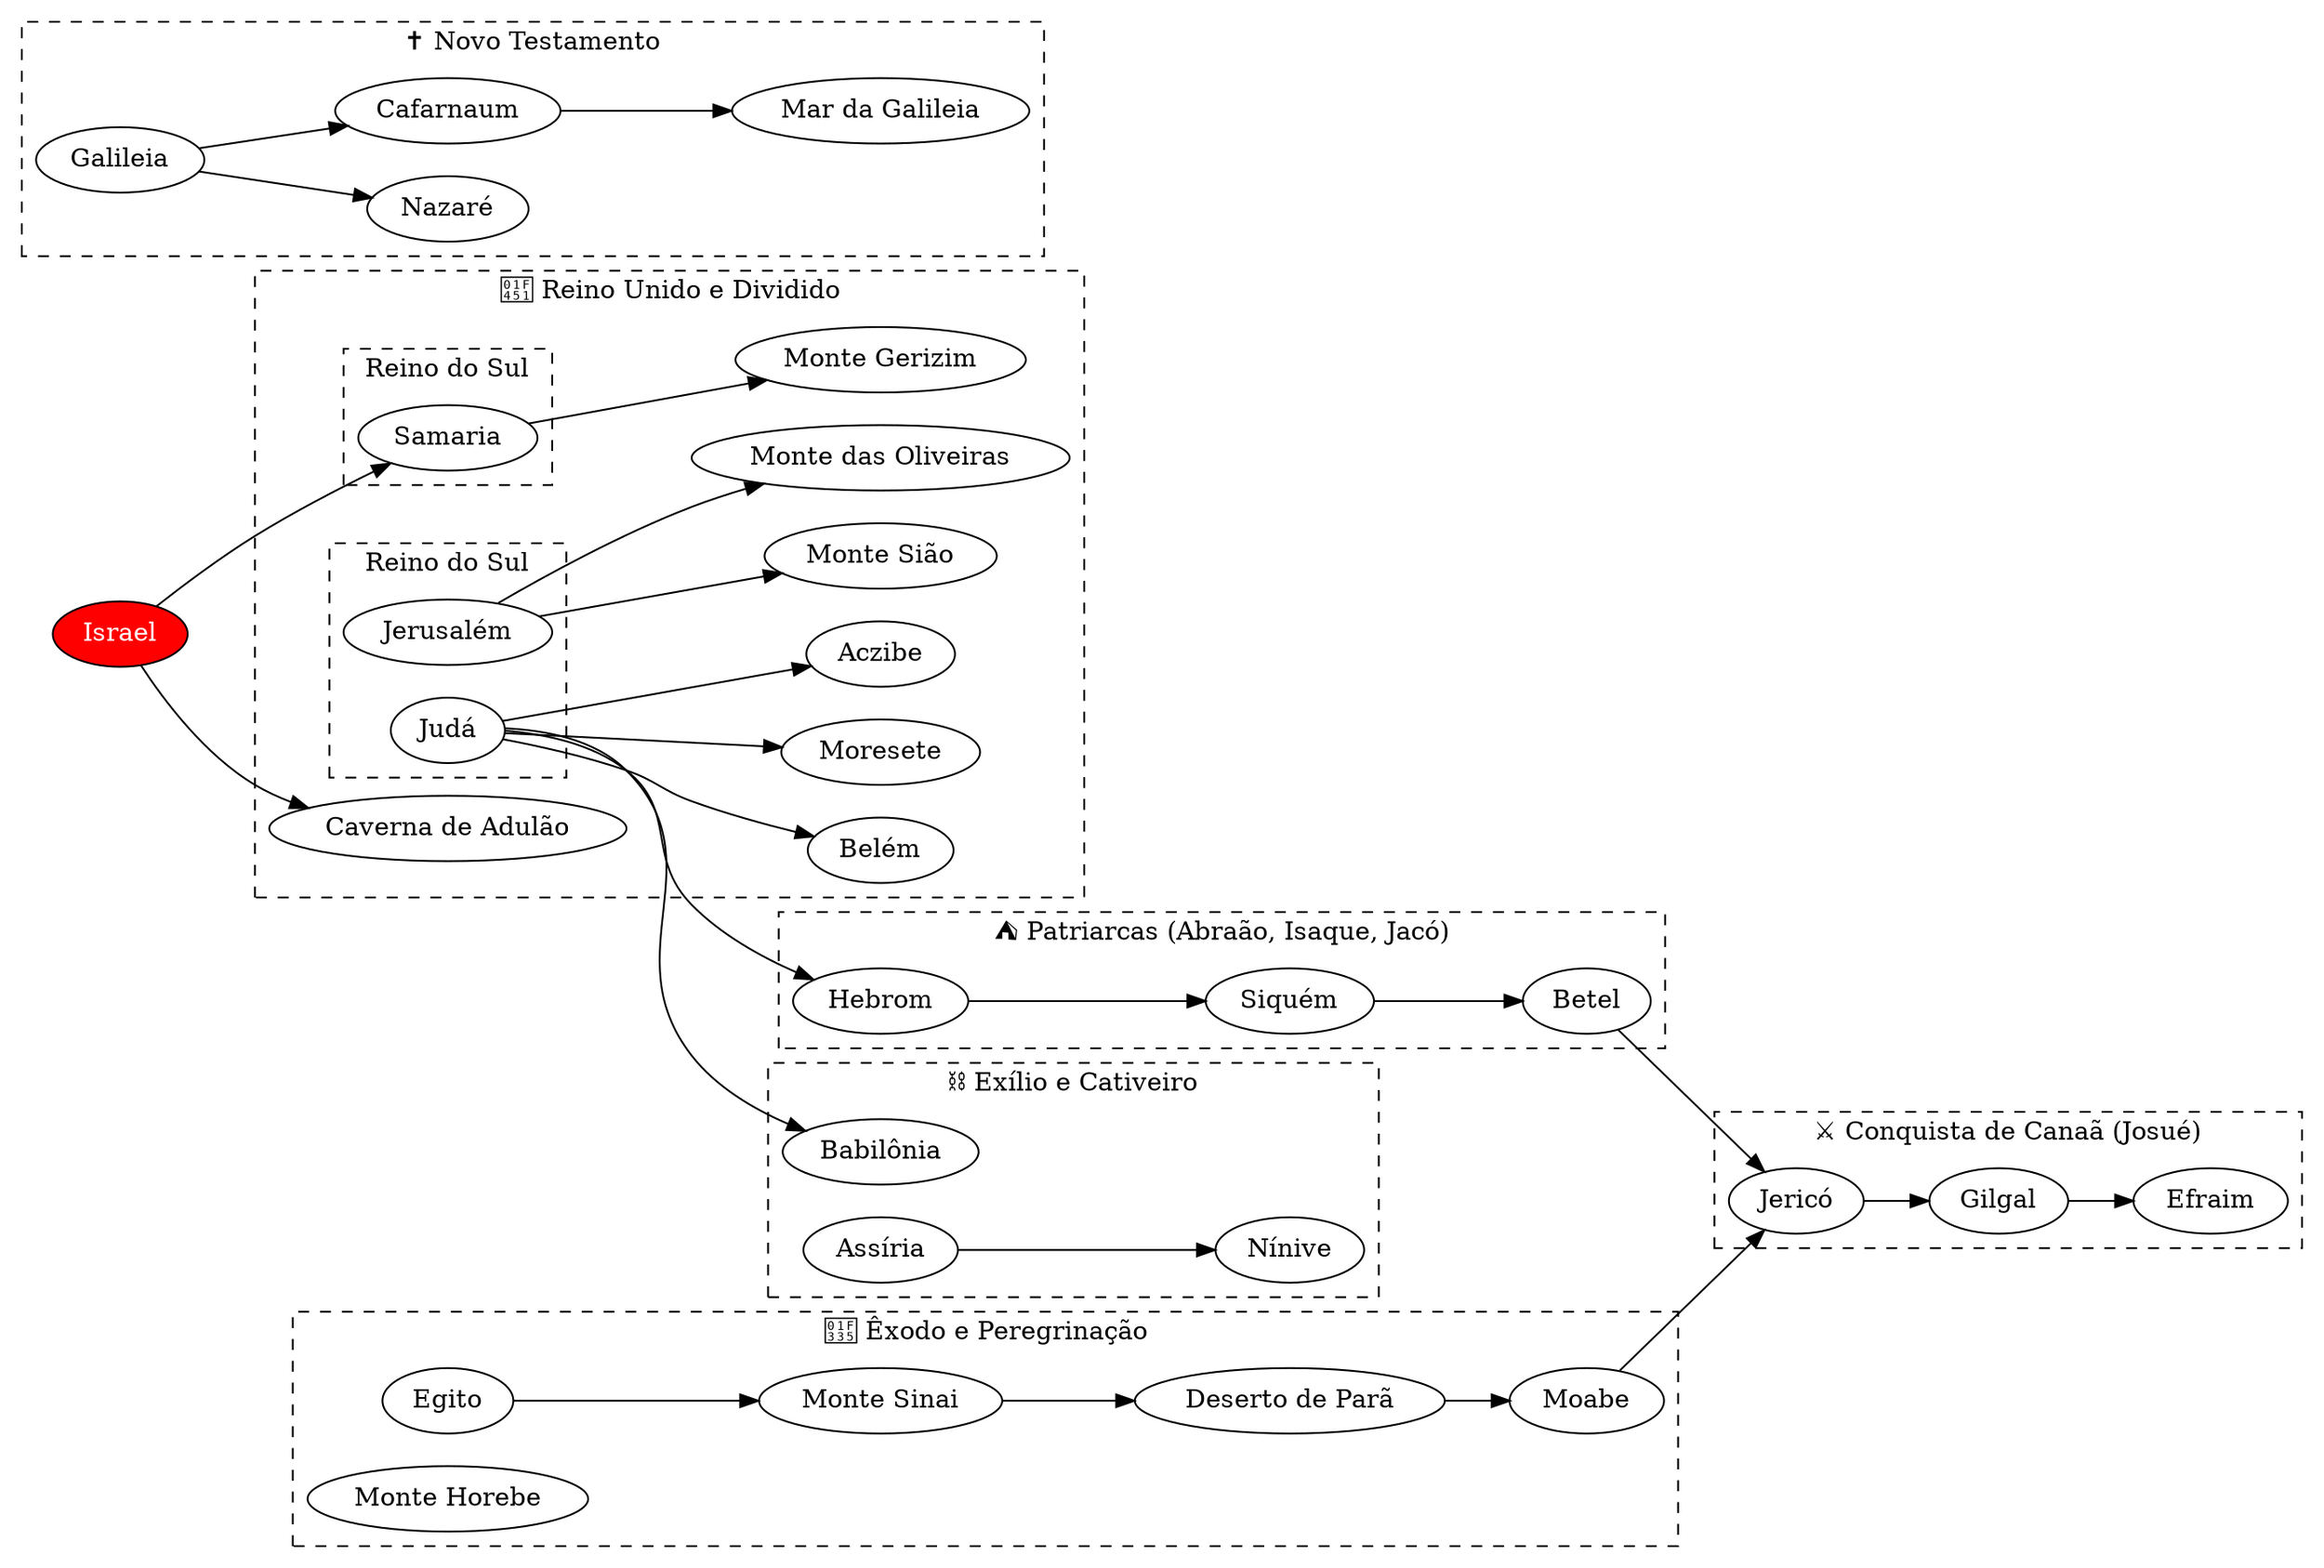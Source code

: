 digraph Locais {
    rankdir=LR; // Esquerda para direita como linha do tempo

    // Como encontrar um nó
    // Entidade  [style=filled, fillcolor=red, fontcolor=white]
    // Exemplo de como encontrar um nó
    Israel  [style=filled, fillcolor=red, fontcolor=white]
    
    // === Patriarcas ===
    subgraph cluster_patriarcas {
        label="⛺ Patriarcas (Abraão, Isaque, Jacó)";
        style=dashed;

        Hebrom [label="Hebrom" tooltip="Abraão habitou aqui e comprou o túmulo da família (Macpela)"];
        Siquém [label="Siquém" tooltip="Local de Jacó e alianças em Gênesis"];
        Betel [label="Betel" tooltip="Jacó teve a visão da escada (Gn 28)"];
    }

    // === Êxodo ===
    subgraph cluster_exodo {
        label="🌵 Êxodo e Peregrinação";
        style=dashed;

        Egito [label="Egito" tooltip="Local de escravidão do povo hebreu"];
        Sinai [label="Monte Sinai" tooltip="Moisés recebeu a Lei (Êx 19-20)"];
        Horebe [label="Monte Horebe" tooltip="Sarça ardente (Êx 3)"];
        Paran [label="Deserto de Parã" tooltip="Acampamento durante peregrinação (Nm 10)"];
        Moabe [label="Moabe" tooltip="De onde Moisés viu a Terra Prometida (Dt 34)"];
    }

    // === Conquista ===
    subgraph cluster_conquista {
        label="⚔️ Conquista de Canaã (Josué)";
        style=dashed;

        Jericó [label="Jericó" tooltip="Primeira cidade conquistada (Js 6)"];
        Gilgal [label="Gilgal" tooltip="Primeiro acampamento em Canaã; renovação da aliança (Js 5)"];
        Efraim [label="Efraim" tooltip="Tribo israelita no centro de Canaã"];
    }

    // === Reino de Israel/Judá ===
    subgraph cluster_reino {
        label="👑 Reino Unido e Dividido";
        style=dashed;
        
        "Monte Sião" [label="Monte Sião" tooltip="Símbolo da cidade santa e presença de Deus"];
        "Monte das Oliveiras" [label="Monte das Oliveiras" tooltip="Monte a leste de Jerusalém; lugar profético e do ministério de Jesus"];
        
        Gerizim [label="Monte Gerizim" tooltip="Monte da bênção em Deuteronômio, mais tarde templo samaritano"];
        
        Belém [label="Belém" tooltip="Cidade de Davi e nascimento de Jesus"];
        Adulão [label="Caverna de Adulão" tooltip="Refúgio de Davi contra Saul"];
        Moresete [label="Moresete" tooltip="Cidade natal do profeta Miqueias"];
        Aczibe [label="Aczibe" tooltip="Cidade mencionada em Miqueias 1:14"];
        subgraph cluster_reino_norte {
            label="Reino do Sul";
            style=dashed;
    
            Samaria [label="Samaria" tooltip="Capital do Reino do Norte"];
        }
        
        subgraph cluster_reino_sul {
            label="Reino do Sul";
            style=dashed;
    
            Judá [label="Judá" tooltip="Reino do Sul, com Jerusalém como capital"];
            Jerusalém [label="Jerusalém" tooltip="Capital de Davi e Salomão; templo construído aqui"];
        }
    }

    // === Exílio ===
    subgraph cluster_exilio {
        label="⛓️ Exílio e Cativeiro";
        style=dashed;

        Babilonia [label="Babilônia" tooltip="Destruiu Jerusalém em 586 a.C. e levou Judá ao exílio"];
        Assíria -> Ninive
        Ninive [label="Nínive" tooltip="Capital da Assíria; local da pregação de Jonas"];
    }

    // === Novo Testamento ===
    subgraph cluster_nt {
        label="✝️ Novo Testamento";
        style=dashed;

        Galileia [label="Galileia" tooltip="Região norte de Israel; base do ministério de Jesus"];
        Nazaré [label="Nazaré" tooltip="Cidade da infância de Jesus"];
        Cafarnaum [label="Cafarnaum" tooltip="Base do ministério de Jesus junto ao mar da Galileia"];
        MarDaGalileia [label="Mar da Galileia" tooltip="Jesus acalmou a tempestade e andou sobre as águas aqui"];
    }

    // === Conexões temporais ===
    Egito -> Sinai -> Paran -> Moabe -> Jericó -> Gilgal -> Efraim;
    Hebrom -> Siquém -> Betel -> Jericó;
    Jerusalém -> "Monte Sião";
    Jerusalém -> "Monte das Oliveiras";
    Judá -> Belém;
    Judá -> Hebrom;
    Judá -> Moresete;
    Judá -> Aczibe;
    Samaria -> Gerizim;
    Israel -> Adulão;
    Galileia -> Nazaré;
    Galileia -> Cafarnaum;
    Cafarnaum -> MarDaGalileia;
    Judá -> Babilonia;
    
    Israel -> Samaria;
}
